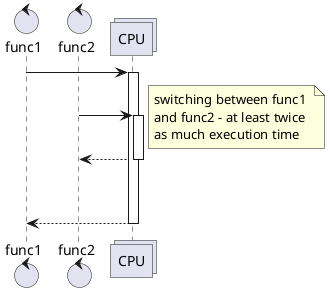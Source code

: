@startuml
control func1
control func2
collections CPU

func1 -> CPU
activate CPU
func2 -> CPU
note right: switching between func1 \nand func2 - at least twice \nas much execution time
activate CPU
CPU --> func2
deactivate CPU
|||
|||
CPU --> func1
deactivate CPU
@enduml